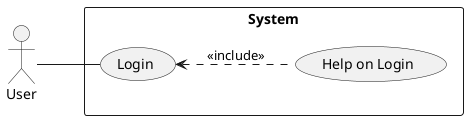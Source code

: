 @startuml

left to right direction

skinparam packageStyle rectangle

actor User

rectangle System{

    User -- (Login)

    (Login) <.. (Help on Login): <<include>>

}

@enduml
